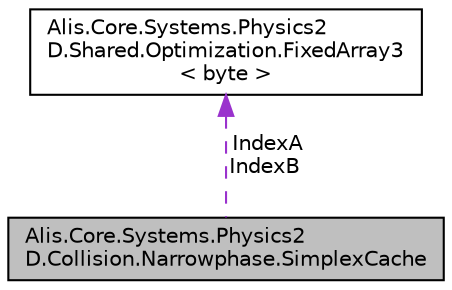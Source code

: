 digraph "Alis.Core.Systems.Physics2D.Collision.Narrowphase.SimplexCache"
{
 // LATEX_PDF_SIZE
  edge [fontname="Helvetica",fontsize="10",labelfontname="Helvetica",labelfontsize="10"];
  node [fontname="Helvetica",fontsize="10",shape=record];
  Node1 [label="Alis.Core.Systems.Physics2\lD.Collision.Narrowphase.SimplexCache",height=0.2,width=0.4,color="black", fillcolor="grey75", style="filled", fontcolor="black",tooltip="Used to warm start ComputeDistance. Set count to zero on first call."];
  Node2 -> Node1 [dir="back",color="darkorchid3",fontsize="10",style="dashed",label=" IndexA\nIndexB" ,fontname="Helvetica"];
  Node2 [label="Alis.Core.Systems.Physics2\lD.Shared.Optimization.FixedArray3\l\< byte \>",height=0.2,width=0.4,color="black", fillcolor="white", style="filled",URL="$struct_alis_1_1_core_1_1_systems_1_1_physics2_d_1_1_shared_1_1_optimization_1_1_fixed_array3.html",tooltip=" "];
}
